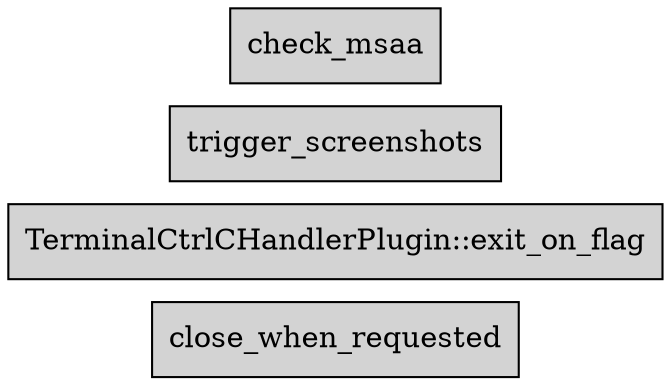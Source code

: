 digraph "" {
	"compound"="true";
	"splines"="spline";
	"rankdir"="LR";
	"bgcolor"="white";
	"fontname"="Helvetica";
	"nodesep"="0.15";
	edge ["penwidth"="2"];
	node ["shape"="box", "style"="filled"];
	"node_System(0)" ["label"="close_when_requested", "tooltip"="bevy_window::system::close_when_requested"]
	"node_System(1)" ["label"="TerminalCtrlCHandlerPlugin::exit_on_flag", "tooltip"="bevy_app::terminal_ctrl_c_handler::TerminalCtrlCHandlerPlugin::exit_on_flag"]
	"node_System(2)" ["label"="trigger_screenshots", "tooltip"="bevy_render::view::window::screenshot::trigger_screenshots"]
	"node_System(3)" ["label"="check_msaa", "tooltip"="bevy_core_pipeline::oit::check_msaa"]
}
